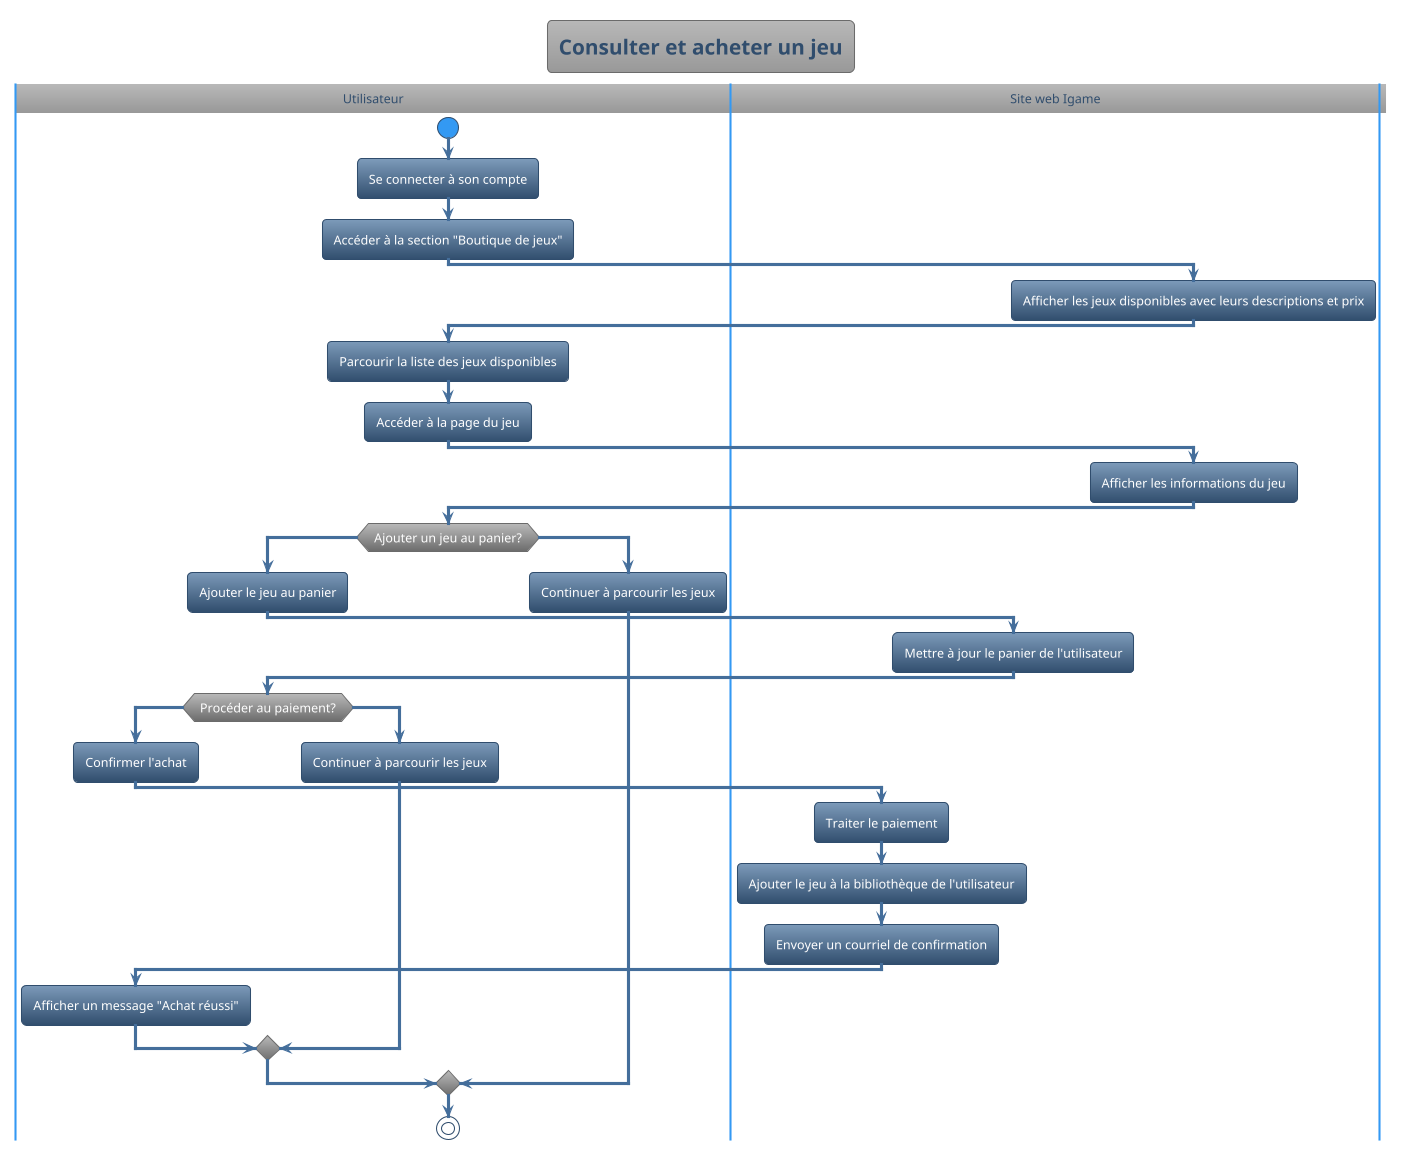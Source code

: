 @startuml
!theme spacelab
title Consulter et acheter un jeu
|Utilisateur|
start
:Se connecter à son compte;
:Accéder à la section "Boutique de jeux";
|Site web Igame|
:Afficher les jeux disponibles avec leurs descriptions et prix;
|Utilisateur|
:Parcourir la liste des jeux disponibles;
:Accéder à la page du jeu;
|Site web Igame|
:Afficher les informations du jeu;
|Utilisateur|
if (Ajouter un jeu au panier?) then (Oui)
  :Ajouter le jeu au panier;
  |Site web Igame|
  :Mettre à jour le panier de l'utilisateur;
  |Utilisateur|
  if (Procéder au paiement?) then (Oui)
    :Confirmer l'achat;
    |Site web Igame|
    :Traiter le paiement;
    :Ajouter le jeu à la bibliothèque de l'utilisateur;
    :Envoyer un courriel de confirmation;
    |Utilisateur|
    :Afficher un message "Achat réussi";
  else (Non)
    :Continuer à parcourir les jeux;
  endif
else (Non)
  :Continuer à parcourir les jeux;
endif
stop
@enduml
